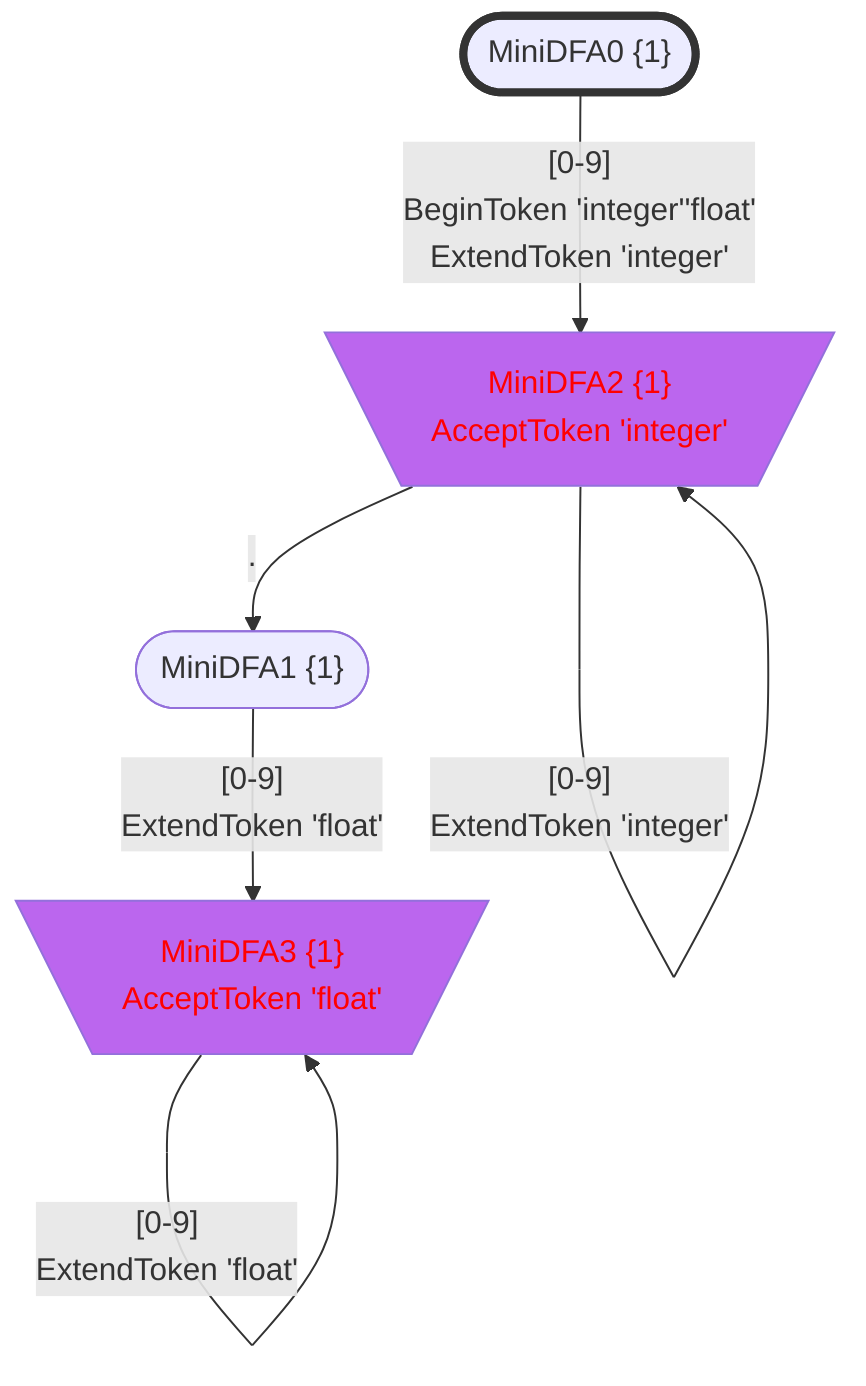 flowchart
classDef c0001 color:#FF0000;
classDef c0010 stroke-dasharray: 10 10;
classDef c0011 stroke-dasharray: 10 10,color:#FF0000;
classDef c0100 fill:#BB66EE;
classDef c0101 fill:#BB66EE,color:#FF0000;
classDef c0110 fill:#BB66EE,stroke-dasharray: 10 10;
classDef c0111 fill:#BB66EE,stroke-dasharray: 10 10,color:#FF0000;
classDef c1000 stroke:#333,stroke-width:4px;
classDef c1001 stroke:#333,stroke-width:4px,color:#FF0000;
classDef c1010 stroke:#333,stroke-width:4px,stroke-dasharray: 10 10;
classDef c1011 stroke:#333,stroke-width:4px,stroke-dasharray: 10 10,color:#FF0000;
classDef c1100 stroke:#333,stroke-width:4px,fill:#BB66EE;
classDef c1101 stroke:#333,stroke-width:4px,fill:#BB66EE,color:#FF0000;
classDef c1110 stroke:#333,stroke-width:4px,fill:#BB66EE,stroke-dasharray: 10 10;
classDef c1111 stroke:#333,stroke-width:4px,fill:#BB66EE,stroke-dasharray: 10 10,color:#FF0000;
MiniDFA0_569336601(["MiniDFA0 {1}"])
class MiniDFA0_569336601 c1000;
MiniDFA2_-164932217[\"MiniDFA2 {1}
AcceptToken 'integer'"/]
class MiniDFA2_-164932217 c0101;
MiniDFA1_-292777981(["MiniDFA1 {1}"])
MiniDFA3_-406947756[\"MiniDFA3 {1}
AcceptToken 'float'"/]
class MiniDFA3_-406947756 c0101;
MiniDFA0_569336601 -->|"[0-9]
BeginToken 'integer''float'
ExtendToken 'integer'"|MiniDFA2_-164932217
MiniDFA2_-164932217 -->|"[0-9]
ExtendToken 'integer'"|MiniDFA2_-164932217
MiniDFA2_-164932217 -->|"."|MiniDFA1_-292777981
MiniDFA1_-292777981 -->|"[0-9]
ExtendToken 'float'"|MiniDFA3_-406947756
MiniDFA3_-406947756 -->|"[0-9]
ExtendToken 'float'"|MiniDFA3_-406947756